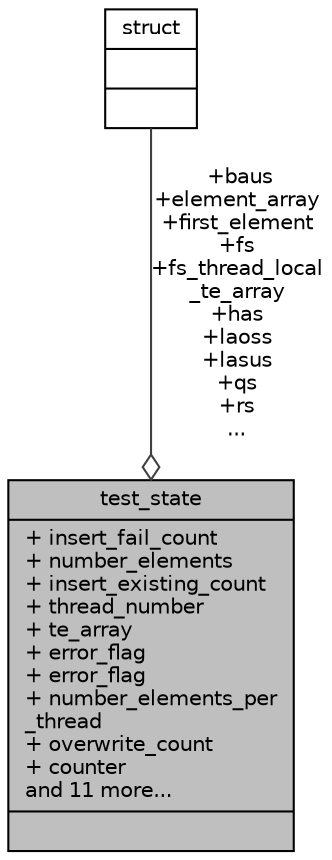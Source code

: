 digraph "test_state"
{
 // LATEX_PDF_SIZE
  edge [fontname="Helvetica",fontsize="10",labelfontname="Helvetica",labelfontsize="10"];
  node [fontname="Helvetica",fontsize="10",shape=record];
  Node1 [label="{test_state\n|+ insert_fail_count\l+ number_elements\l+ insert_existing_count\l+ thread_number\l+ te_array\l+ error_flag\l+ error_flag\l+ number_elements_per\l_thread\l+ overwrite_count\l+ counter\land 11 more...\l|}",height=0.2,width=0.4,color="black", fillcolor="grey75", style="filled", fontcolor="black",tooltip=" "];
  Node2 -> Node1 [color="grey25",fontsize="10",style="solid",label=" +baus\n+element_array\n+first_element\n+fs\n+fs_thread_local\l_te_array\n+has\n+laoss\n+lasus\n+qs\n+rs\n..." ,arrowhead="odiamond",fontname="Helvetica"];
  Node2 [label="{struct\n||}",height=0.2,width=0.4,color="black", fillcolor="white", style="filled",URL="$structstruct.html",tooltip="holds vehicle id and initial pointer to the head of the linked list in hastable"];
}
